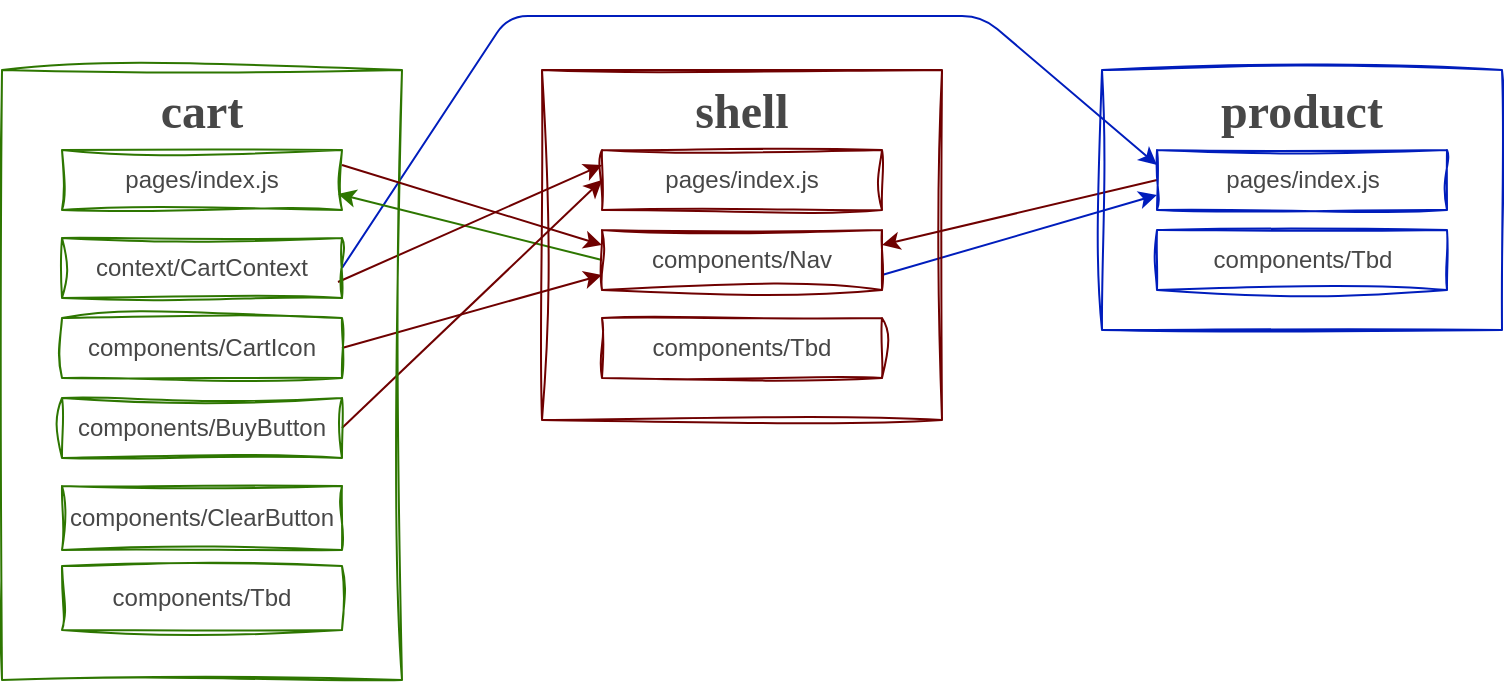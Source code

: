 <mxfile>
    <diagram id="vBrbvHgQsbHm8saHVzU2" name="Page-1">
        <mxGraphModel dx="989" dy="460" grid="0" gridSize="10" guides="1" tooltips="1" connect="1" arrows="1" fold="1" page="1" pageScale="1" pageWidth="1654" pageHeight="2336" background="#ffffff" math="0" shadow="0">
            <root>
                <mxCell id="0"/>
                <mxCell id="1" parent="0"/>
                <mxCell id="41" style="edgeStyle=none;html=1;exitX=1;exitY=0.5;exitDx=0;exitDy=0;entryX=0;entryY=0.25;entryDx=0;entryDy=0;fillColor=#0050ef;strokeColor=#001DBC;fontColor=#474747;" edge="1" parent="1" source="16" target="8">
                    <mxGeometry relative="1" as="geometry">
                        <mxPoint x="610.0" y="255" as="sourcePoint"/>
                        <mxPoint x="747.5" y="222.5" as="targetPoint"/>
                        <Array as="points">
                            <mxPoint x="413" y="123"/>
                            <mxPoint x="650" y="123"/>
                        </Array>
                    </mxGeometry>
                </mxCell>
                <mxCell id="29" value="" style="edgeStyle=none;html=1;exitX=0;exitY=0.5;exitDx=0;exitDy=0;fillColor=#60a917;strokeColor=#2D7600;fontColor=#474747;" parent="1" source="12" edge="1">
                    <mxGeometry x="0.004" y="-5" relative="1" as="geometry">
                        <mxPoint x="328" y="212" as="targetPoint"/>
                        <mxPoint as="offset"/>
                    </mxGeometry>
                </mxCell>
                <mxCell id="30" style="edgeStyle=none;html=1;exitX=1;exitY=0.75;exitDx=0;exitDy=0;entryX=0;entryY=0.75;entryDx=0;entryDy=0;fillColor=#0050ef;strokeColor=#001DBC;fontColor=#474747;" parent="1" source="12" target="8" edge="1">
                    <mxGeometry relative="1" as="geometry"/>
                </mxCell>
                <mxCell id="34" style="edgeStyle=none;html=1;entryX=1;entryY=0.25;entryDx=0;entryDy=0;exitX=0;exitY=0.5;exitDx=0;exitDy=0;fillColor=#a20025;strokeColor=#6F0000;fontColor=#474747;" parent="1" source="8" target="12" edge="1">
                    <mxGeometry relative="1" as="geometry"/>
                </mxCell>
                <mxCell id="35" style="edgeStyle=none;html=1;entryX=0;entryY=0.75;entryDx=0;entryDy=0;exitX=1;exitY=0.5;exitDx=0;exitDy=0;fillColor=#a20025;strokeColor=#6F0000;fontColor=#474747;" parent="1" source="18" target="12" edge="1">
                    <mxGeometry relative="1" as="geometry">
                        <mxPoint x="330" y="290" as="sourcePoint"/>
                    </mxGeometry>
                </mxCell>
                <mxCell id="36" style="edgeStyle=none;html=1;entryX=0;entryY=0.25;entryDx=0;entryDy=0;fillColor=#a20025;strokeColor=#6F0000;fontColor=#474747;" parent="1" target="11" edge="1">
                    <mxGeometry relative="1" as="geometry">
                        <mxPoint x="328" y="256" as="sourcePoint"/>
                    </mxGeometry>
                </mxCell>
                <mxCell id="37" style="edgeStyle=none;html=1;entryX=0;entryY=0.5;entryDx=0;entryDy=0;exitX=1;exitY=0.5;exitDx=0;exitDy=0;fillColor=#a20025;strokeColor=#6F0000;fontColor=#474747;" parent="1" source="24" target="11" edge="1">
                    <mxGeometry relative="1" as="geometry"/>
                </mxCell>
                <mxCell id="2" value="cart" style="whiteSpace=wrap;html=1;verticalAlign=top;container=0;sketch=1;curveFitting=1;jiggle=2;fontFamily=Handlee;fontSource=https%3A%2F%2Ffonts.googleapis.com%2Fcss%3Ffamily%3DHandlee;fontSize=24;fillColor=none;fontColor=#474747;strokeColor=#2D7600;fontStyle=1" parent="1" vertex="1">
                    <mxGeometry x="160" y="150" width="200" height="305" as="geometry"/>
                </mxCell>
                <mxCell id="16" value="context/CartContext" style="whiteSpace=wrap;html=1;container=0;sketch=1;curveFitting=1;jiggle=2;fillColor=none;fontColor=#474747;strokeColor=#2D7600;" parent="1" vertex="1">
                    <mxGeometry x="190" y="234" width="140" height="30" as="geometry"/>
                </mxCell>
                <mxCell id="25" value="components/ClearButton" style="whiteSpace=wrap;html=1;container=0;sketch=1;curveFitting=1;jiggle=2;fillColor=none;fontColor=#474747;strokeColor=#2D7600;" parent="1" vertex="1">
                    <mxGeometry x="190" y="358" width="140" height="32" as="geometry"/>
                </mxCell>
                <mxCell id="18" value="components/CartIcon" style="whiteSpace=wrap;html=1;container=0;sketch=1;curveFitting=1;jiggle=2;fillColor=none;fontColor=#474747;strokeColor=#2D7600;" parent="1" vertex="1">
                    <mxGeometry x="190" y="274" width="140" height="30" as="geometry"/>
                </mxCell>
                <mxCell id="24" value="components/BuyButton" style="whiteSpace=wrap;html=1;container=0;sketch=1;curveFitting=1;jiggle=2;fillColor=none;fontColor=#474747;strokeColor=#2D7600;" parent="1" vertex="1">
                    <mxGeometry x="190" y="314" width="140" height="30" as="geometry"/>
                </mxCell>
                <mxCell id="3" value="pages/index.js" style="whiteSpace=wrap;html=1;container=0;sketch=1;curveFitting=1;jiggle=2;fillColor=none;fontColor=#474747;strokeColor=#2D7600;" parent="1" vertex="1">
                    <mxGeometry x="190" y="190" width="140" height="30" as="geometry"/>
                </mxCell>
                <mxCell id="10" value="shell" style="whiteSpace=wrap;html=1;verticalAlign=top;container=0;sketch=1;curveFitting=1;jiggle=2;fontFamily=Handlee;fontSize=24;fontSource=https%3A%2F%2Ffonts.googleapis.com%2Fcss%3Ffamily%3DHandlee;fillColor=none;fontColor=#474747;strokeColor=#6F0000;fontStyle=1" parent="1" vertex="1">
                    <mxGeometry x="430" y="150" width="200" height="175" as="geometry"/>
                </mxCell>
                <mxCell id="11" value="pages/index.js" style="whiteSpace=wrap;html=1;container=0;sketch=1;curveFitting=1;jiggle=2;fillColor=none;fontColor=#474747;strokeColor=#6F0000;" parent="1" vertex="1">
                    <mxGeometry x="460" y="190" width="140" height="30" as="geometry"/>
                </mxCell>
                <mxCell id="12" value="components/Nav" style="whiteSpace=wrap;html=1;container=0;sketch=1;curveFitting=1;jiggle=2;fillColor=none;fontColor=#474747;strokeColor=#6F0000;" parent="1" vertex="1">
                    <mxGeometry x="460" y="230" width="140" height="30" as="geometry"/>
                </mxCell>
                <mxCell id="7" value="product" style="whiteSpace=wrap;html=1;verticalAlign=top;container=0;sketch=1;curveFitting=1;jiggle=2;fontFamily=Handlee;fontSource=https%3A%2F%2Ffonts.googleapis.com%2Fcss%3Ffamily%3DHandlee;fontSize=24;fillColor=none;fontColor=#474747;strokeColor=#001DBC;fontStyle=1" parent="1" vertex="1">
                    <mxGeometry x="710" y="150" width="200" height="130" as="geometry"/>
                </mxCell>
                <mxCell id="8" value="pages/index.js" style="whiteSpace=wrap;html=1;container=0;sketch=1;curveFitting=1;jiggle=2;fillColor=none;fontColor=#474747;strokeColor=#001DBC;" parent="1" vertex="1">
                    <mxGeometry x="737.5" y="190" width="145" height="30" as="geometry"/>
                </mxCell>
                <mxCell id="32" value="components/Tbd" style="whiteSpace=wrap;html=1;container=0;sketch=1;curveFitting=1;jiggle=2;fillColor=none;fontColor=#474747;strokeColor=#001DBC;" parent="1" vertex="1">
                    <mxGeometry x="737.5" y="230" width="145" height="30" as="geometry"/>
                </mxCell>
                <mxCell id="38" value="components/Tbd" style="whiteSpace=wrap;html=1;container=0;sketch=1;curveFitting=1;jiggle=2;fillColor=none;fontColor=#474747;strokeColor=#6F0000;" vertex="1" parent="1">
                    <mxGeometry x="460" y="274" width="140" height="30" as="geometry"/>
                </mxCell>
                <mxCell id="39" value="components/Tbd" style="whiteSpace=wrap;html=1;container=0;sketch=1;curveFitting=1;jiggle=2;fillColor=none;fontColor=#474747;strokeColor=#2D7600;" vertex="1" parent="1">
                    <mxGeometry x="190" y="398" width="140" height="32" as="geometry"/>
                </mxCell>
                <mxCell id="40" style="edgeStyle=none;html=1;exitX=1;exitY=0.25;exitDx=0;exitDy=0;entryX=0;entryY=0.25;entryDx=0;entryDy=0;fillColor=#a20025;strokeColor=#6F0000;fontColor=#474747;" edge="1" parent="1" source="3" target="12">
                    <mxGeometry relative="1" as="geometry">
                        <mxPoint x="340.0" y="259" as="sourcePoint"/>
                        <mxPoint x="470.0" y="215" as="targetPoint"/>
                    </mxGeometry>
                </mxCell>
            </root>
        </mxGraphModel>
    </diagram>
</mxfile>